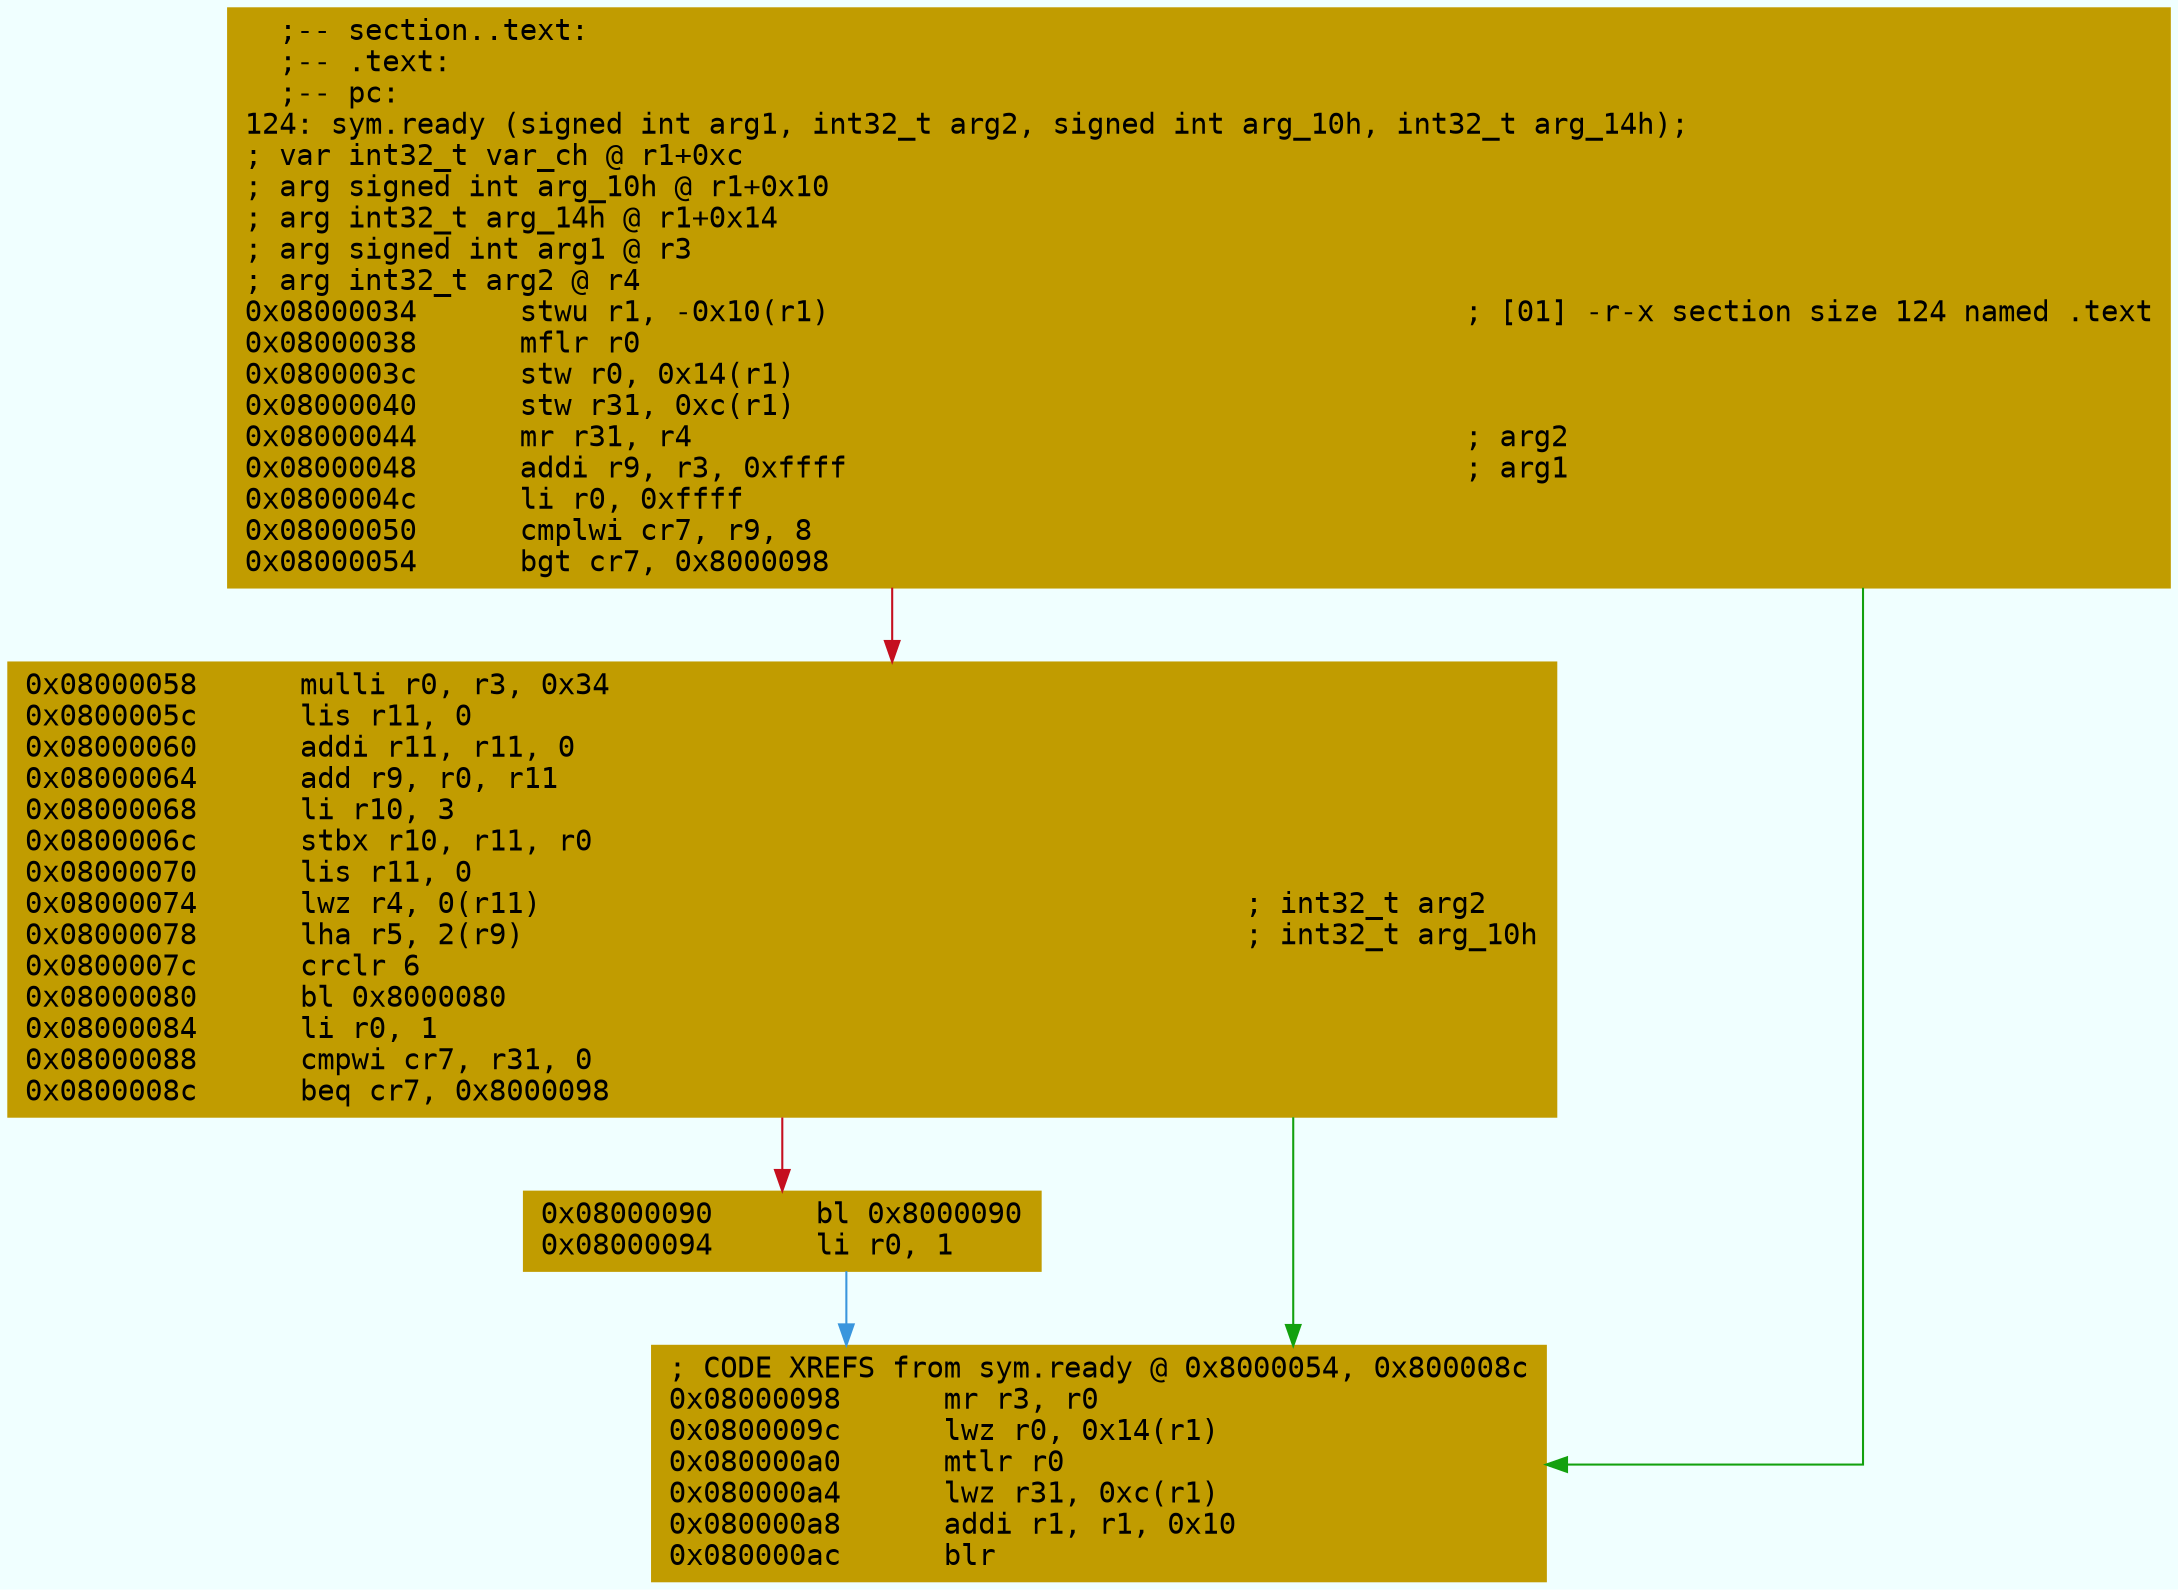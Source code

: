 digraph code {
	graph [bgcolor=azure fontsize=8 fontname="Courier" splines="ortho"];
	node [fillcolor=gray style=filled shape=box];
	edge [arrowhead="normal"];
	"0x08000034" [URL="sym.ready/0x08000034", fillcolor="#c19c00",color="#c19c00", fontname="Courier",label="  ;-- section..text:\l  ;-- .text:\l  ;-- pc:\l124: sym.ready (signed int arg1, int32_t arg2, signed int arg_10h, int32_t arg_14h);\l; var int32_t var_ch @ r1+0xc\l; arg signed int arg_10h @ r1+0x10\l; arg int32_t arg_14h @ r1+0x14\l; arg signed int arg1 @ r3\l; arg int32_t arg2 @ r4\l0x08000034      stwu r1, -0x10(r1)                                     ; [01] -r-x section size 124 named .text\l0x08000038      mflr r0\l0x0800003c      stw r0, 0x14(r1)\l0x08000040      stw r31, 0xc(r1)\l0x08000044      mr r31, r4                                             ; arg2\l0x08000048      addi r9, r3, 0xffff                                    ; arg1\l0x0800004c      li r0, 0xffff\l0x08000050      cmplwi cr7, r9, 8\l0x08000054      bgt cr7, 0x8000098\l"]
	"0x08000058" [URL="sym.ready/0x08000058", fillcolor="#c19c00",color="#c19c00", fontname="Courier",label="0x08000058      mulli r0, r3, 0x34\l0x0800005c      lis r11, 0\l0x08000060      addi r11, r11, 0\l0x08000064      add r9, r0, r11\l0x08000068      li r10, 3\l0x0800006c      stbx r10, r11, r0\l0x08000070      lis r11, 0\l0x08000074      lwz r4, 0(r11)                                         ; int32_t arg2\l0x08000078      lha r5, 2(r9)                                          ; int32_t arg_10h\l0x0800007c      crclr 6\l0x08000080      bl 0x8000080\l0x08000084      li r0, 1\l0x08000088      cmpwi cr7, r31, 0\l0x0800008c      beq cr7, 0x8000098\l"]
	"0x08000090" [URL="sym.ready/0x08000090", fillcolor="#c19c00",color="#c19c00", fontname="Courier",label="0x08000090      bl 0x8000090\l0x08000094      li r0, 1\l"]
	"0x08000098" [URL="sym.ready/0x08000098", fillcolor="#c19c00",color="#c19c00", fontname="Courier",label="; CODE XREFS from sym.ready @ 0x8000054, 0x800008c\l0x08000098      mr r3, r0\l0x0800009c      lwz r0, 0x14(r1)\l0x080000a0      mtlr r0\l0x080000a4      lwz r31, 0xc(r1)\l0x080000a8      addi r1, r1, 0x10\l0x080000ac      blr\l"]
        "0x08000034" -> "0x08000098" [color="#13a10e"];
        "0x08000034" -> "0x08000058" [color="#c50f1f"];
        "0x08000058" -> "0x08000098" [color="#13a10e"];
        "0x08000058" -> "0x08000090" [color="#c50f1f"];
        "0x08000090" -> "0x08000098" [color="#3a96dd"];
}
